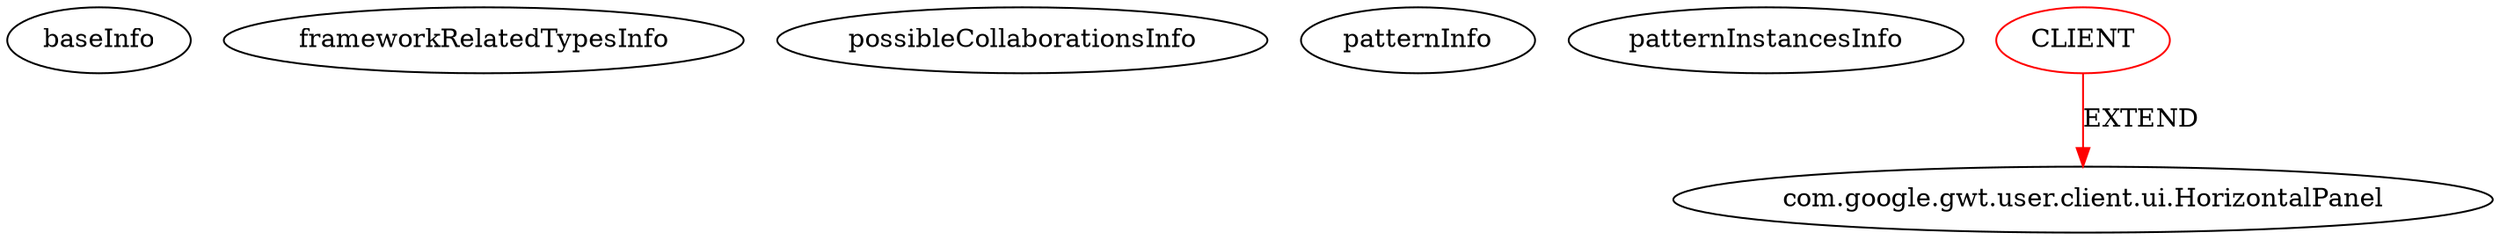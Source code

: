 digraph {
baseInfo[graphId=243,category="pattern",isAnonymous=false,possibleRelation=false]
frameworkRelatedTypesInfo[0="com.google.gwt.user.client.ui.HorizontalPanel"]
possibleCollaborationsInfo[]
patternInfo[frequency=3.0,patternRootClient=0]
patternInstancesInfo[0="akjava-GWT-Hangouts~/akjava-GWT-Hangouts/GWT-Hangouts-master/apps/hangout-test/src/com/akjava/gwt/hangout/test2/client/RequestTest.java~ParticipantInfo~547",1="xephoid-YS~/xephoid-YS/YS-master/src/com/ionmarkgames/ys/client/ui/LifePanel.java~LifePanel~4696",2="hmiguellima-ugat~/hmiguellima-ugat/ugat-master/src/org/ucp/gwt/widgets/MVCTable.java~RowCountBox~3014"]
1[label="com.google.gwt.user.client.ui.HorizontalPanel",vertexType="FRAMEWORK_CLASS_TYPE",isFrameworkType=false]
0[label="CLIENT",vertexType="ROOT_CLIENT_CLASS_DECLARATION",isFrameworkType=false,color=red]
0->1[label="EXTEND",color=red]
}
